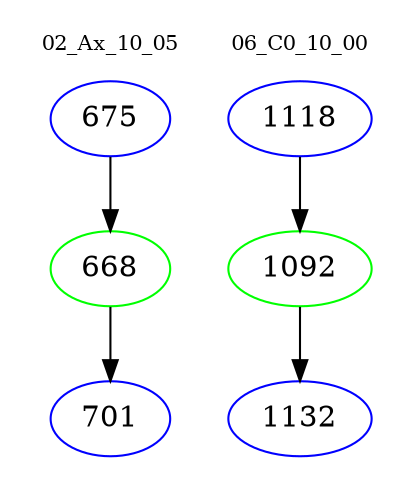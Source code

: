 digraph{
subgraph cluster_0 {
color = white
label = "02_Ax_10_05";
fontsize=10;
T0_675 [label="675", color="blue"]
T0_675 -> T0_668 [color="black"]
T0_668 [label="668", color="green"]
T0_668 -> T0_701 [color="black"]
T0_701 [label="701", color="blue"]
}
subgraph cluster_1 {
color = white
label = "06_C0_10_00";
fontsize=10;
T1_1118 [label="1118", color="blue"]
T1_1118 -> T1_1092 [color="black"]
T1_1092 [label="1092", color="green"]
T1_1092 -> T1_1132 [color="black"]
T1_1132 [label="1132", color="blue"]
}
}
